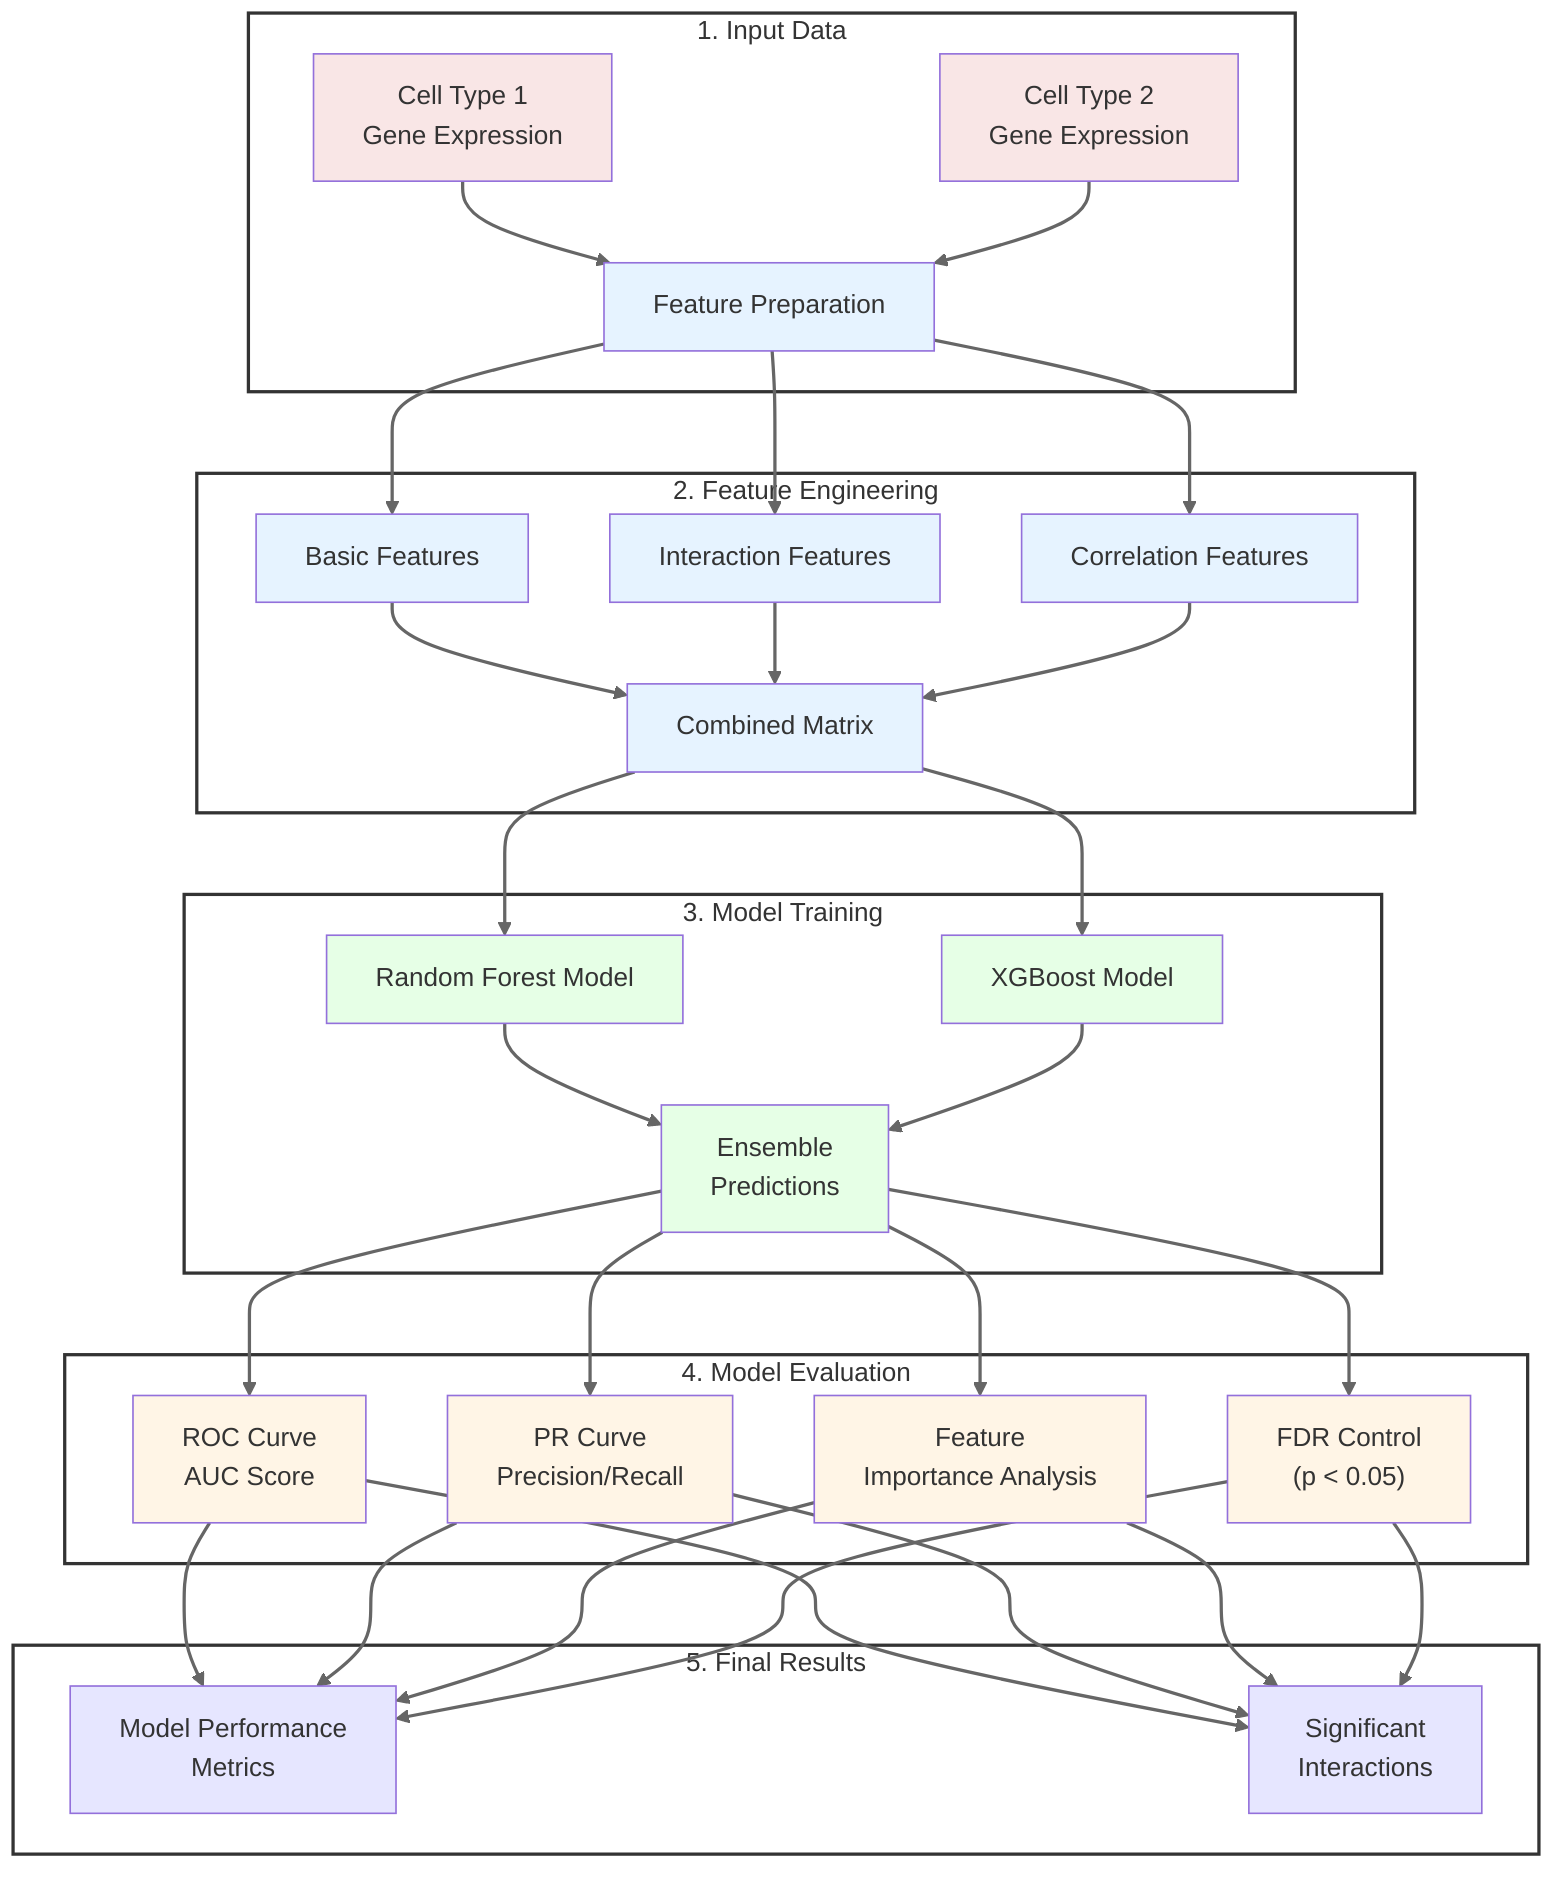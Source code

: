 flowchart TB
    subgraph Input["1. Input Data"]
        direction LR
        A1["Cell Type 1\nGene Expression"] --> FP
        A2["Cell Type 2\nGene Expression"] --> FP
        style A1 fill:#f9e6e6
        style A2 fill:#f9e6e6
    end

    subgraph Feature["2. Feature Engineering"]
        direction TB
        FP["Feature Preparation"] --> F1["Basic Features"]
        FP --> F2["Interaction Features"]
        FP --> F3["Correlation Features"]
        F1 & F2 & F3 --> CM["Combined Matrix"]
        style FP fill:#e6f3ff
        style F1 fill:#e6f3ff
        style F2 fill:#e6f3ff
        style F3 fill:#e6f3ff
        style CM fill:#e6f3ff
    end

    subgraph Model["3. Model Training"]
        direction TB
        CM --> RF["Random Forest Model"]
        CM --> XGB["XGBoost Model"]
        RF --> EP["Ensemble\nPredictions"]
        XGB --> EP
        style RF fill:#e6ffe6
        style XGB fill:#e6ffe6
        style EP fill:#e6ffe6
    end

    subgraph Evaluation["4. Model Evaluation"]
        direction TB
        EP --> M1["ROC Curve\nAUC Score"]
        EP --> M2["PR Curve\nPrecision/Recall"]
        EP --> M3["Feature\nImportance Analysis"]
        EP --> M4["FDR Control\n(p < 0.05)"]
        style M1 fill:#fff5e6
        style M2 fill:#fff5e6
        style M3 fill:#fff5e6
        style M4 fill:#fff5e6
    end

    subgraph Output["5. Final Results"]
        direction TB
        M1 & M2 & M3 & M4 --> R1["Model Performance\nMetrics"]
        M1 & M2 & M3 & M4 --> R2["Significant\nInteractions"]
        style R1 fill:#e6e6ff
        style R2 fill:#e6e6ff
    end

    %% 整体样式设置
    classDef section fill:#fff,stroke:#333,stroke-width:2px
    class Input,Feature,Model,Evaluation,Output section
    
    %% 连接线样式
    linkStyle default stroke:#666,stroke-width:2px